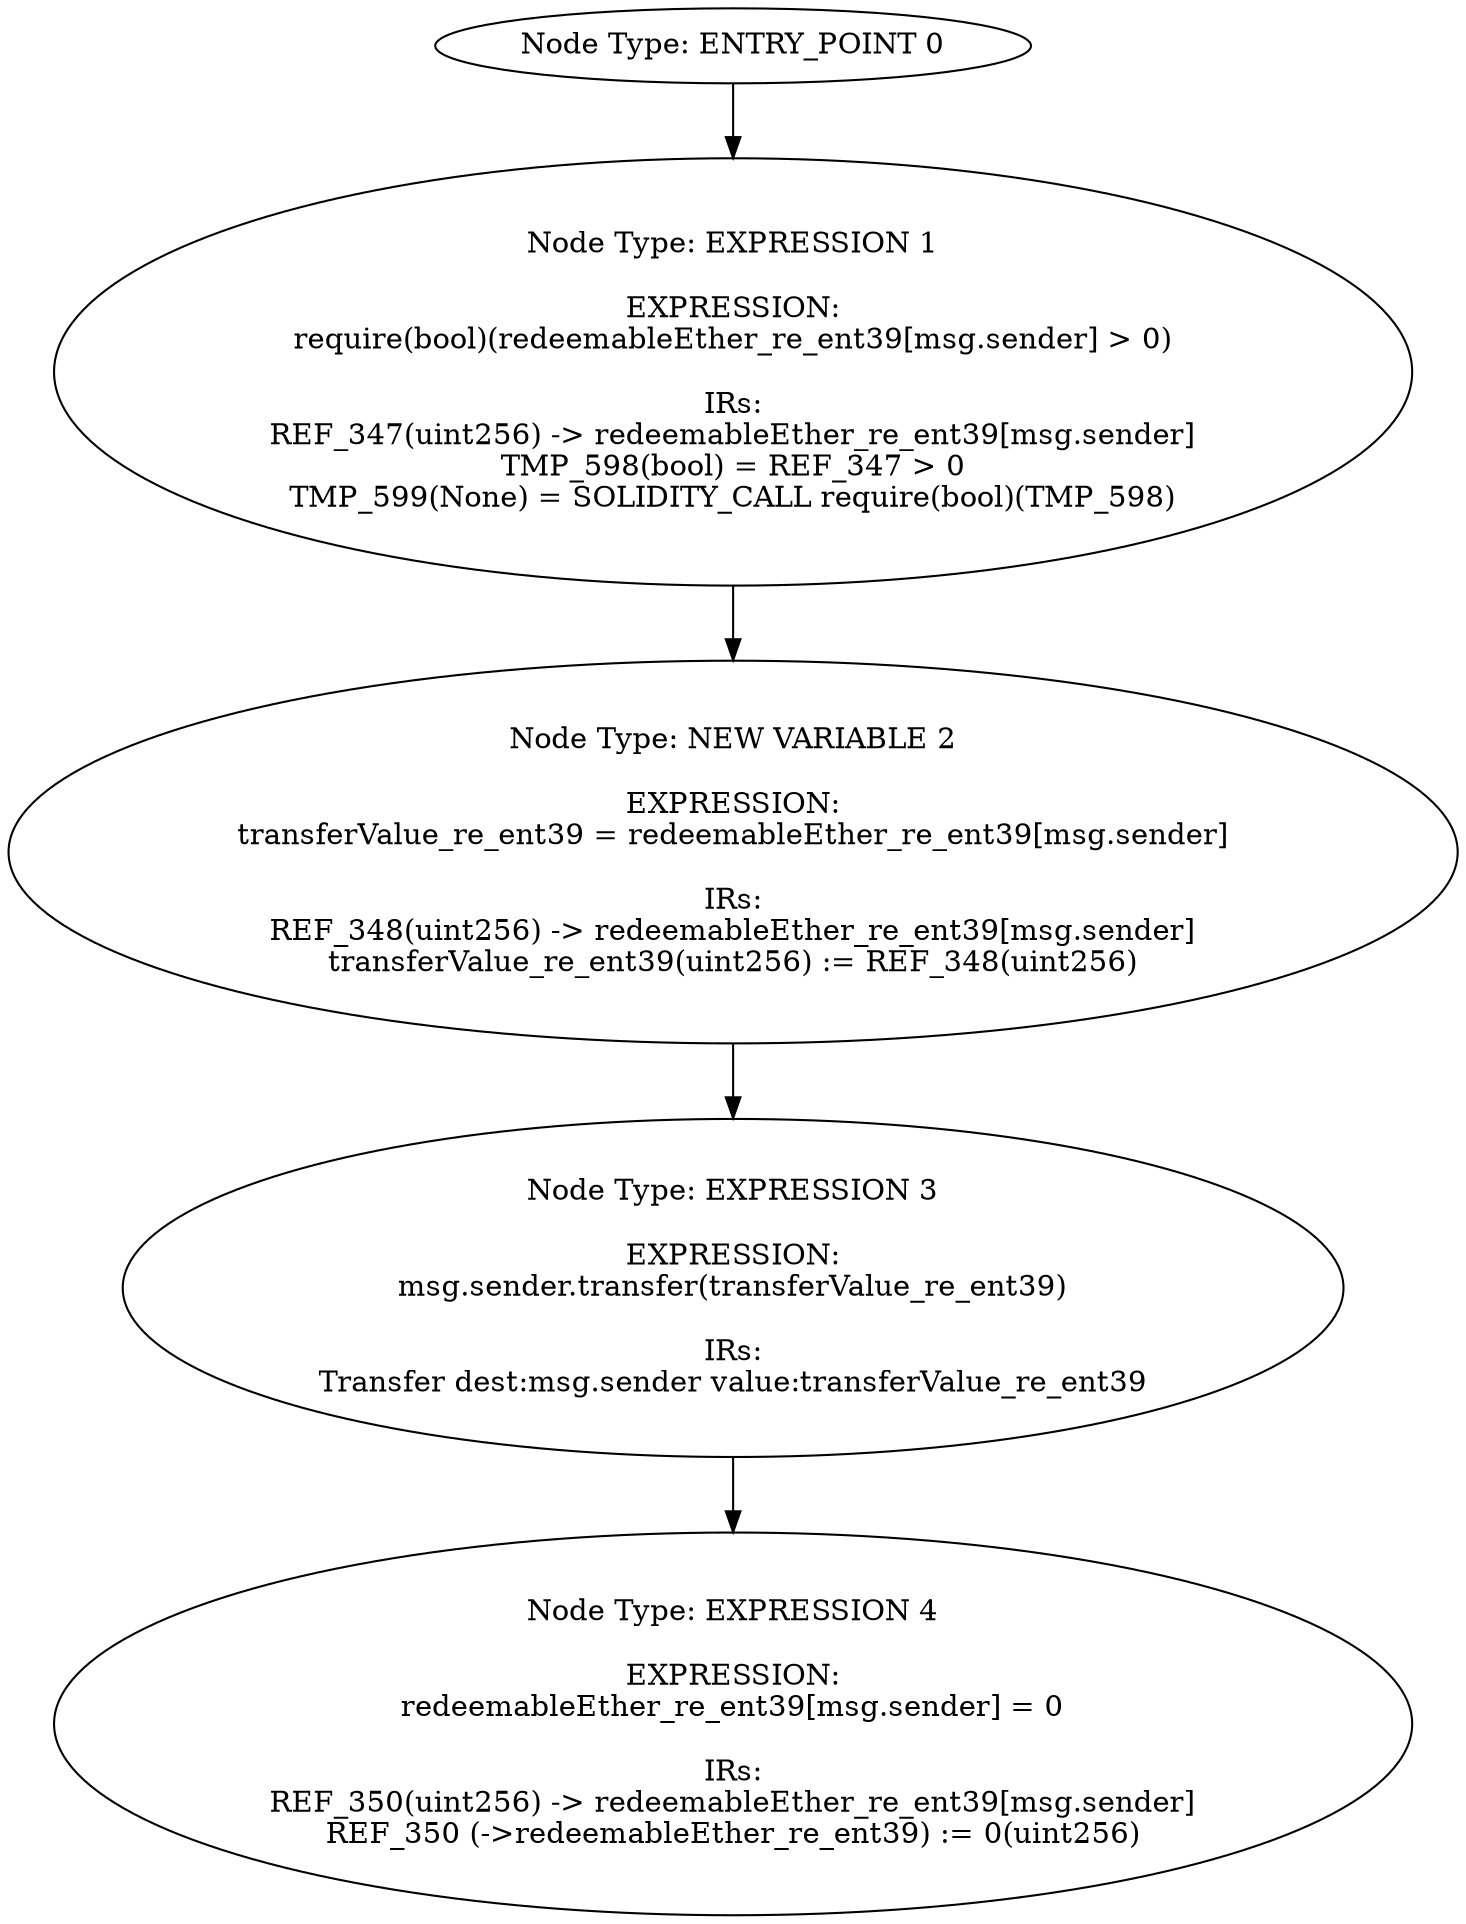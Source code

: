 digraph{
0[label="Node Type: ENTRY_POINT 0
"];
0->1;
1[label="Node Type: EXPRESSION 1

EXPRESSION:
require(bool)(redeemableEther_re_ent39[msg.sender] > 0)

IRs:
REF_347(uint256) -> redeemableEther_re_ent39[msg.sender]
TMP_598(bool) = REF_347 > 0
TMP_599(None) = SOLIDITY_CALL require(bool)(TMP_598)"];
1->2;
2[label="Node Type: NEW VARIABLE 2

EXPRESSION:
transferValue_re_ent39 = redeemableEther_re_ent39[msg.sender]

IRs:
REF_348(uint256) -> redeemableEther_re_ent39[msg.sender]
transferValue_re_ent39(uint256) := REF_348(uint256)"];
2->3;
3[label="Node Type: EXPRESSION 3

EXPRESSION:
msg.sender.transfer(transferValue_re_ent39)

IRs:
Transfer dest:msg.sender value:transferValue_re_ent39"];
3->4;
4[label="Node Type: EXPRESSION 4

EXPRESSION:
redeemableEther_re_ent39[msg.sender] = 0

IRs:
REF_350(uint256) -> redeemableEther_re_ent39[msg.sender]
REF_350 (->redeemableEther_re_ent39) := 0(uint256)"];
}
